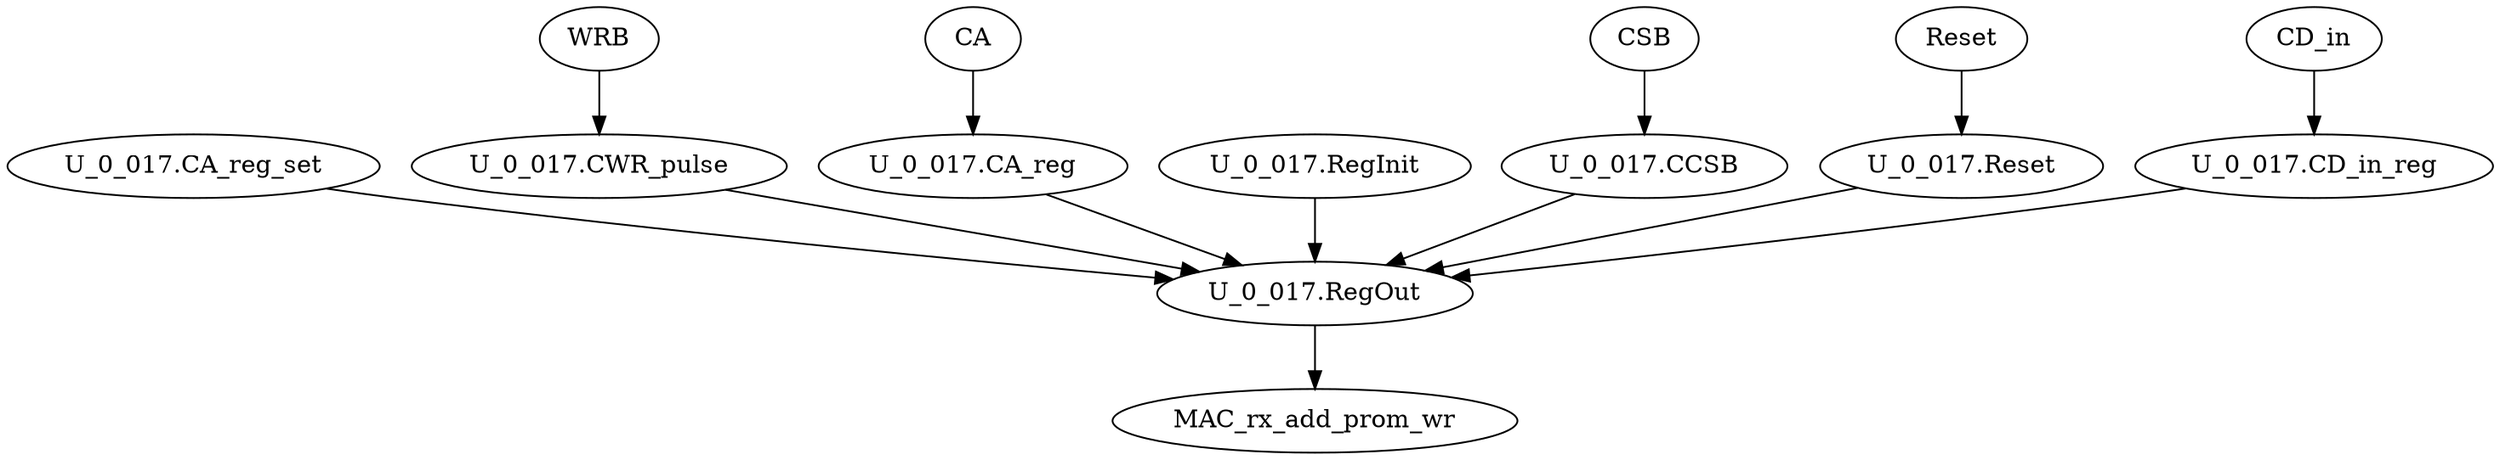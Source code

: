 strict digraph "" {
	"U_0_017.CD_in_reg"	 [complexity=2,
		importance=0.0154295925251,
		rank=0.00771479626255];
	"U_0_017.RegOut"	 [complexity=0,
		importance=0.0136486911662,
		rank=0.0];
	"U_0_017.CD_in_reg" -> "U_0_017.RegOut";
	"U_0_017.CA_reg_set"	 [complexity=4,
		importance=0.0154021939933,
		rank=0.00385054849833];
	"U_0_017.CA_reg_set" -> "U_0_017.RegOut";
	MAC_rx_add_prom_wr	 [complexity=0,
		importance=0.00571852560641,
		rank=0.0];
	"U_0_017.CWR_pulse"	 [complexity=4,
		importance=0.01541508742,
		rank=0.00385377185501];
	"U_0_017.CWR_pulse" -> "U_0_017.RegOut";
	"U_0_017.RegOut" -> MAC_rx_add_prom_wr;
	CD_in	 [complexity=2,
		importance=0.0171830953522,
		rank=0.00859154767611];
	CD_in -> "U_0_017.CD_in_reg";
	"U_0_017.CA_reg"	 [complexity=4,
		importance=0.01541508742,
		rank=0.00385377185501];
	"U_0_017.CA_reg" -> "U_0_017.RegOut";
	CA	 [complexity=4,
		importance=0.0171685902472,
		rank=0.00429214756179];
	CA -> "U_0_017.CA_reg";
	"U_0_017.RegInit"	 [complexity=2,
		importance=0.0154021939933,
		rank=0.00770109699667];
	"U_0_017.RegInit" -> "U_0_017.RegOut";
	CSB	 [complexity=4,
		importance=0.0171685902472,
		rank=0.00429214756179];
	"U_0_017.CCSB"	 [complexity=4,
		importance=0.01541508742,
		rank=0.00385377185501];
	CSB -> "U_0_017.CCSB";
	"U_0_017.CCSB" -> "U_0_017.RegOut";
	Reset	 [complexity=1,
		importance=0.0308170945521,
		rank=0.0308170945521];
	"U_0_017.Reset"	 [complexity=1,
		importance=0.029063591725,
		rank=0.029063591725];
	Reset -> "U_0_017.Reset";
	WRB	 [complexity=4,
		importance=0.0171685902472,
		rank=0.00429214756179];
	WRB -> "U_0_017.CWR_pulse";
	"U_0_017.Reset" -> "U_0_017.RegOut";
}
